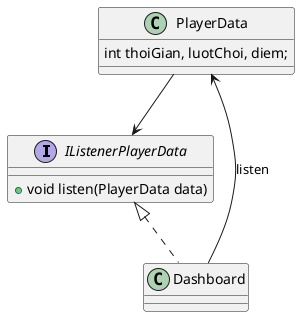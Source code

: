 @startuml
'https://plantuml.com/class-diagram

interface IListenerPlayerData {
    + void listen(PlayerData data)
}

class PlayerData {
    int thoiGian, luotChoi, diem;
}

class Dashboard {

}

IListenerPlayerData <|.. Dashboard
PlayerData <-- Dashboard:listen
PlayerData --> IListenerPlayerData




@enduml
